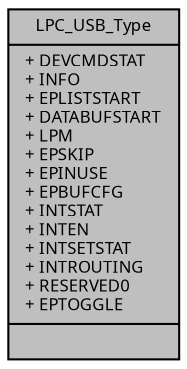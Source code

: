 digraph "LPC_USB_Type"
{
  edge [fontname="Sans",fontsize="8",labelfontname="Sans",labelfontsize="8"];
  node [fontname="Sans",fontsize="8",shape=record];
  Node1 [label="{LPC_USB_Type\n|+ DEVCMDSTAT\l+ INFO\l+ EPLISTSTART\l+ DATABUFSTART\l+ LPM\l+ EPSKIP\l+ EPINUSE\l+ EPBUFCFG\l+ INTSTAT\l+ INTEN\l+ INTSETSTAT\l+ INTROUTING\l+ RESERVED0\l+ EPTOGGLE\l|}",height=0.2,width=0.4,color="black", fillcolor="grey75", style="filled", fontcolor="black"];
}
